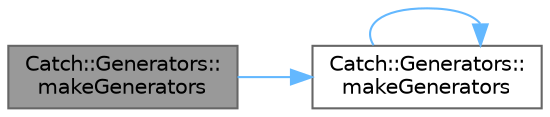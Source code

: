 digraph "Catch::Generators::makeGenerators"
{
 // LATEX_PDF_SIZE
  bgcolor="transparent";
  edge [fontname=Helvetica,fontsize=10,labelfontname=Helvetica,labelfontsize=10];
  node [fontname=Helvetica,fontsize=10,shape=box,height=0.2,width=0.4];
  rankdir="LR";
  Node1 [id="Node000001",label="Catch::Generators::\lmakeGenerators",height=0.2,width=0.4,color="gray40", fillcolor="grey60", style="filled", fontcolor="black",tooltip=" "];
  Node1 -> Node2 [id="edge3_Node000001_Node000002",color="steelblue1",style="solid",tooltip=" "];
  Node2 [id="Node000002",label="Catch::Generators::\lmakeGenerators",height=0.2,width=0.4,color="grey40", fillcolor="white", style="filled",URL="$namespace_catch_1_1_generators.html#a7cc95d72b060e2819b2edbbdbf8c646b",tooltip=" "];
  Node2 -> Node2 [id="edge4_Node000002_Node000002",color="steelblue1",style="solid",tooltip=" "];
}
